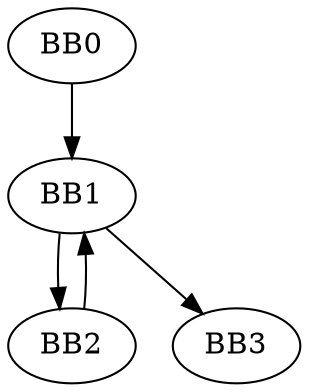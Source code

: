 // Control Flow Graph
digraph {
	bb0 [label=BB0]
	bb1 [label=BB1]
	bb2 [label=BB2]
	bb3 [label=BB3]
	bb0 -> bb1
	bb1 -> bb2
	bb1 -> bb3
	bb2 -> bb1
}
